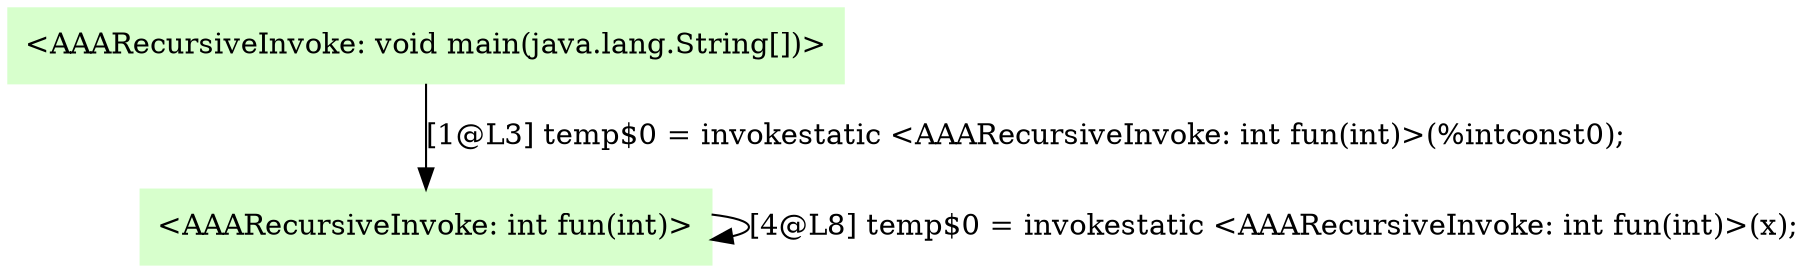digraph G {
  node [color=".3 .2 1.0",style=filled,shape=box,];
  "0" [label="<AAARecursiveInvoke: int fun(int)>",];
  "1" [label="<AAARecursiveInvoke: void main(java.lang.String[])>",];
  "0" -> "0" [label="[4@L8] temp$0 = invokestatic <AAARecursiveInvoke: int fun(int)>(x);",];
  "1" -> "0" [label="[1@L3] temp$0 = invokestatic <AAARecursiveInvoke: int fun(int)>(%intconst0);",];
}
